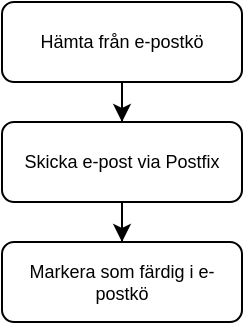 <mxfile version="24.0.4" type="github">
  <diagram name="Page-1" id="1q134keAwTXbtWhoL7U7">
    <mxGraphModel dx="736" dy="408" grid="1" gridSize="10" guides="1" tooltips="1" connect="1" arrows="1" fold="1" page="1" pageScale="1" pageWidth="850" pageHeight="1100" math="0" shadow="0">
      <root>
        <mxCell id="0" />
        <mxCell id="1" parent="0" />
        <mxCell id="qvvf1fp0euGCjeVCAfbQ-1" value="" style="edgeStyle=orthogonalEdgeStyle;rounded=0;orthogonalLoop=1;jettySize=auto;html=1;" edge="1" parent="1" source="qvvf1fp0euGCjeVCAfbQ-2" target="qvvf1fp0euGCjeVCAfbQ-4">
          <mxGeometry relative="1" as="geometry" />
        </mxCell>
        <mxCell id="qvvf1fp0euGCjeVCAfbQ-2" value="Hämta från e-postkö" style="rounded=1;whiteSpace=wrap;html=1;fontSize=9;glass=0;strokeWidth=1;shadow=0;" vertex="1" parent="1">
          <mxGeometry x="40" y="40" width="120" height="40" as="geometry" />
        </mxCell>
        <mxCell id="qvvf1fp0euGCjeVCAfbQ-3" value="" style="edgeStyle=orthogonalEdgeStyle;rounded=0;orthogonalLoop=1;jettySize=auto;html=1;" edge="1" parent="1" source="qvvf1fp0euGCjeVCAfbQ-4" target="qvvf1fp0euGCjeVCAfbQ-6">
          <mxGeometry relative="1" as="geometry" />
        </mxCell>
        <mxCell id="qvvf1fp0euGCjeVCAfbQ-4" value="Skicka e-post via Postfix" style="rounded=1;whiteSpace=wrap;html=1;fontSize=9;glass=0;strokeWidth=1;shadow=0;" vertex="1" parent="1">
          <mxGeometry x="40" y="100" width="120" height="40" as="geometry" />
        </mxCell>
        <mxCell id="qvvf1fp0euGCjeVCAfbQ-6" value="Markera som färdig i e-postkö" style="rounded=1;whiteSpace=wrap;html=1;fontSize=9;glass=0;strokeWidth=1;shadow=0;" vertex="1" parent="1">
          <mxGeometry x="40" y="160" width="120" height="40" as="geometry" />
        </mxCell>
        <mxCell id="qvvf1fp0euGCjeVCAfbQ-7" value="" style="edgeStyle=orthogonalEdgeStyle;rounded=0;orthogonalLoop=1;jettySize=auto;html=1;" edge="1" parent="1" target="qvvf1fp0euGCjeVCAfbQ-11">
          <mxGeometry relative="1" as="geometry">
            <mxPoint x="100.0" y="260" as="sourcePoint" />
          </mxGeometry>
        </mxCell>
        <mxCell id="qvvf1fp0euGCjeVCAfbQ-8" value="" style="edgeStyle=orthogonalEdgeStyle;rounded=0;orthogonalLoop=1;jettySize=auto;html=1;" edge="1" parent="1" target="qvvf1fp0euGCjeVCAfbQ-12">
          <mxGeometry relative="1" as="geometry">
            <mxPoint x="160.0" y="240.0" as="sourcePoint" />
          </mxGeometry>
        </mxCell>
        <mxCell id="qvvf1fp0euGCjeVCAfbQ-9" style="edgeStyle=orthogonalEdgeStyle;rounded=0;orthogonalLoop=1;jettySize=auto;html=1;exitX=1;exitY=0.5;exitDx=0;exitDy=0;entryX=0;entryY=0.5;entryDx=0;entryDy=0;" edge="1" parent="1" target="qvvf1fp0euGCjeVCAfbQ-13">
          <mxGeometry relative="1" as="geometry">
            <mxPoint x="160.0" y="240" as="sourcePoint" />
          </mxGeometry>
        </mxCell>
      </root>
    </mxGraphModel>
  </diagram>
</mxfile>
